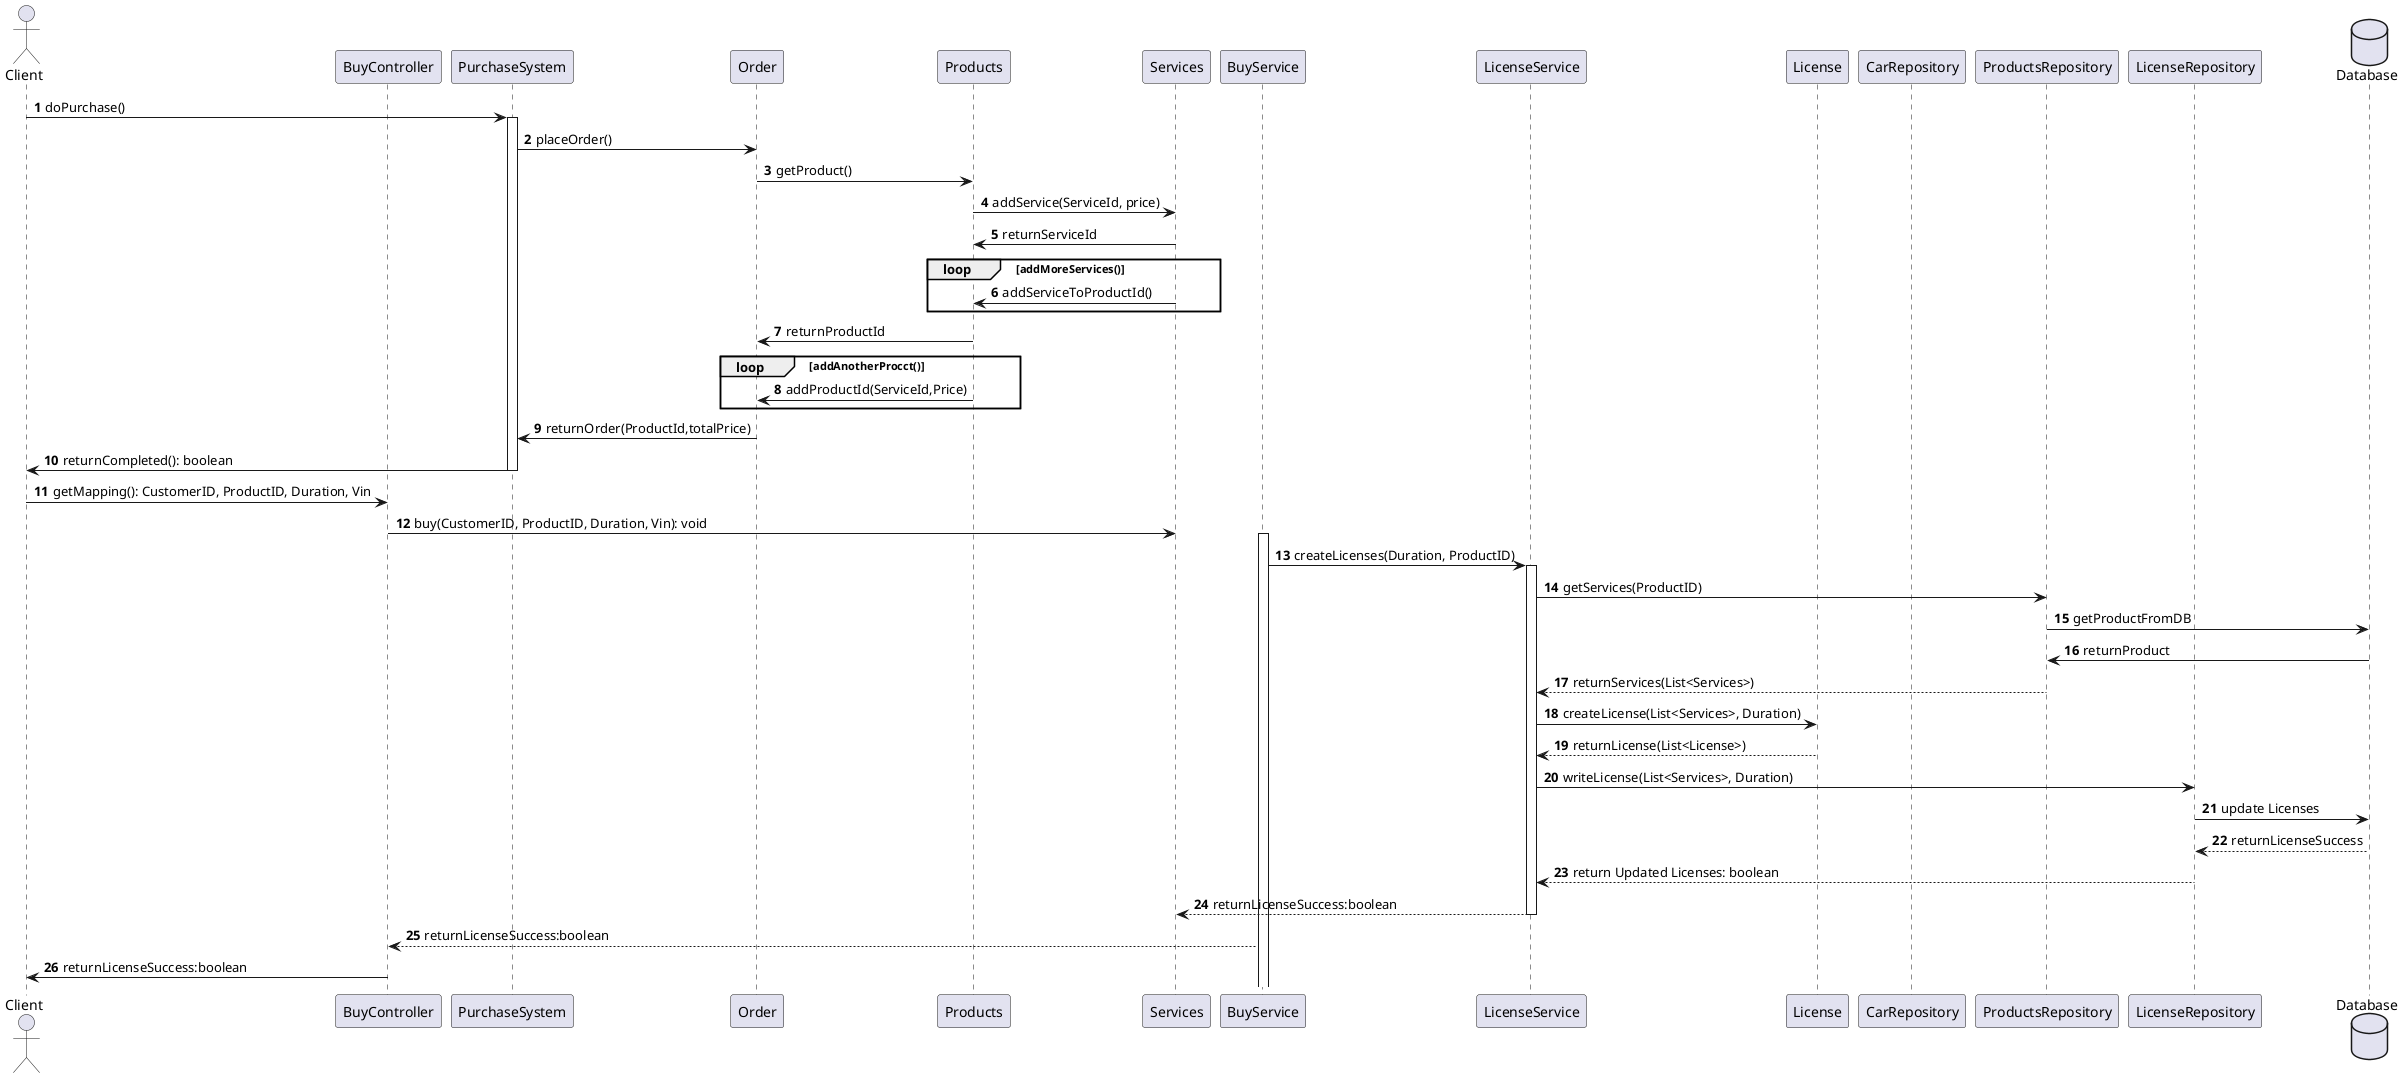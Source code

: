 @startuml
'https://plantuml.com/sequence-diagram
autonumber

actor Client as c

participant BuyController as co
participant PurchaseSystem as ps
participant Order as o
participant Products as pr
participant Services as s
participant BuyService as bs
'participant LicenseController as lc
participant LicenseService as ls
participant License as l
participant CarRepository as ca
participant ProductsRepository as p
participant LicenseRepository as lr
database Database as db

c->ps : doPurchase()
'TODO add details Purchase
activate ps
ps->o: placeOrder()
o->pr:getProduct()
pr->s:addService(ServiceId, price)
s->pr:returnServiceId
loop addMoreServices()
    s -> pr:addServiceToProductId()
end
pr->o:returnProductId
loop addAnotherProcct()
    pr -> o:addProductId(ServiceId,Price)
end
o ->ps:returnOrder(ProductId,totalPrice)


ps->c : returnCompleted(): boolean
deactivate ps
c -> co: getMapping(): CustomerID, ProductID, Duration, Vin

co-> s: buy(CustomerID, ProductID, Duration, Vin): void
activate bs
's -> ca: setProduct(ProductId, Vin)
'ca -> ls: setService(ServiceID)

bs-> ls: createLicenses(Duration, ProductID)
activate ls
ls->p: getServices(ProductID)
p->db: getProductFromDB
db->p: returnProduct
p-->ls: returnServices(List<Services>)


ls->  l: createLicense(List<Services>, Duration)

l-->ls: returnLicense(List<License>)



ls-> lr: writeLicense(List<Services>, Duration)
lr->db: update Licenses
db-->lr: returnLicenseSuccess
lr-->  ls: return Updated Licenses: boolean
ls-->s: returnLicenseSuccess:boolean
deactivate ls
bs-->co: returnLicenseSuccess:boolean
deactivate s
co->c: returnLicenseSuccess:boolean




@enduml